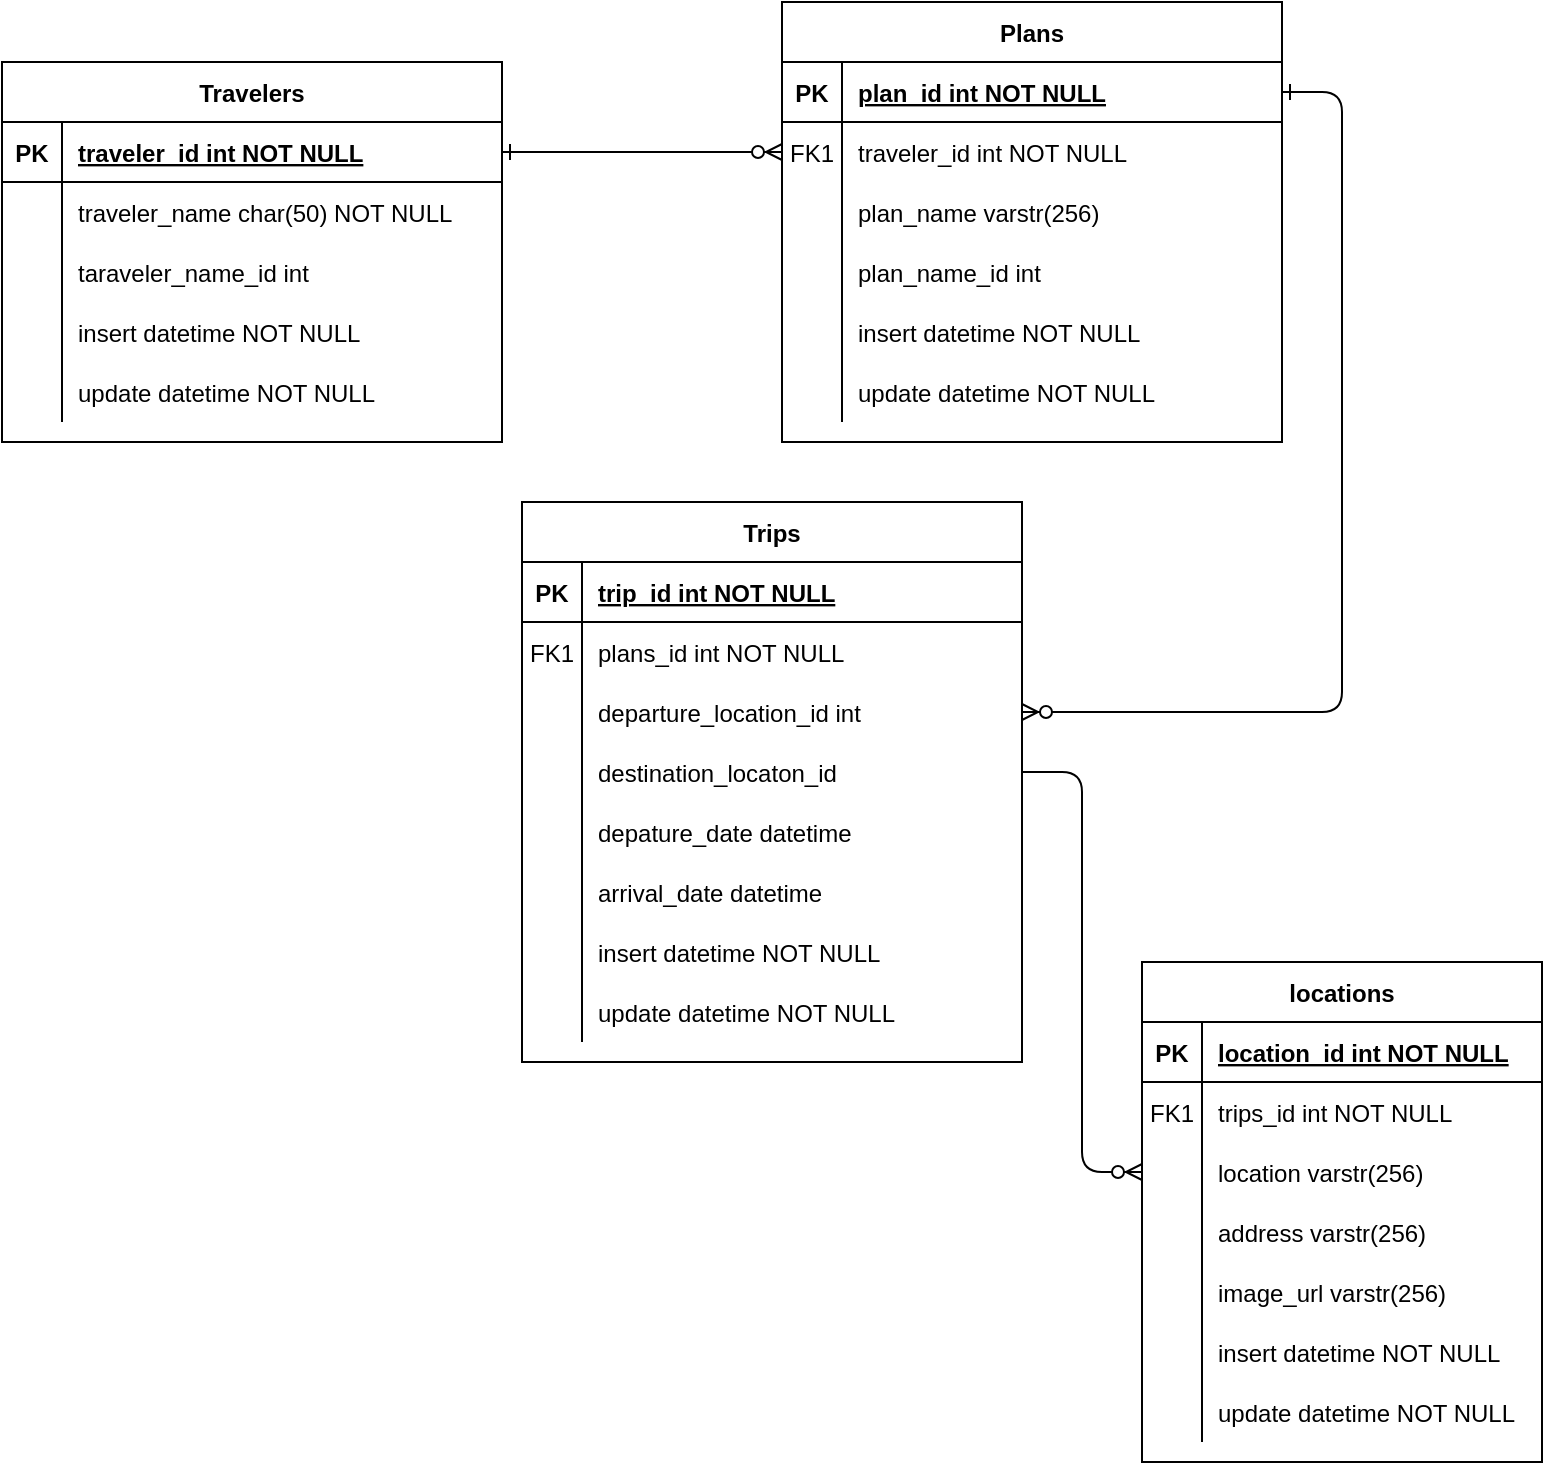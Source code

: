 <mxfile version="13.4.1" type="google"><diagram id="R2lEEEUBdFMjLlhIrx00" name="Page-1"><mxGraphModel dx="940" dy="652" grid="1" gridSize="10" guides="1" tooltips="1" connect="1" arrows="1" fold="1" page="1" pageScale="1" pageWidth="850" pageHeight="1100" math="0" shadow="0" extFonts="Permanent Marker^https://fonts.googleapis.com/css?family=Permanent+Marker"><root><mxCell id="0"/><mxCell id="1" parent="0"/><mxCell id="C-vyLk0tnHw3VtMMgP7b-1" value="" style="edgeStyle=entityRelationEdgeStyle;endArrow=ERzeroToMany;startArrow=ERone;endFill=1;startFill=0;" parent="1" source="C-vyLk0tnHw3VtMMgP7b-24" target="C-vyLk0tnHw3VtMMgP7b-6" edge="1"><mxGeometry width="100" height="100" relative="1" as="geometry"><mxPoint x="340" y="720" as="sourcePoint"/><mxPoint x="440" y="620" as="targetPoint"/></mxGeometry></mxCell><mxCell id="C-vyLk0tnHw3VtMMgP7b-12" value="" style="edgeStyle=entityRelationEdgeStyle;endArrow=ERzeroToMany;startArrow=ERone;endFill=1;startFill=0;" parent="1" source="C-vyLk0tnHw3VtMMgP7b-3" target="C-vyLk0tnHw3VtMMgP7b-17" edge="1"><mxGeometry width="100" height="100" relative="1" as="geometry"><mxPoint x="400" y="180" as="sourcePoint"/><mxPoint x="460" y="205" as="targetPoint"/></mxGeometry></mxCell><mxCell id="DpJ3JhVT5KA6zE6sPH7z-56" value="" style="edgeStyle=entityRelationEdgeStyle;fontSize=12;html=1;endArrow=ERzeroToMany;endFill=1;exitX=1;exitY=0.5;exitDx=0;exitDy=0;" edge="1" parent="1" source="DpJ3JhVT5KA6zE6sPH7z-19" target="DpJ3JhVT5KA6zE6sPH7z-44"><mxGeometry width="100" height="100" relative="1" as="geometry"><mxPoint x="780" y="390" as="sourcePoint"/><mxPoint x="210" y="530" as="targetPoint"/></mxGeometry></mxCell><mxCell id="C-vyLk0tnHw3VtMMgP7b-13" value="Trips" style="shape=table;startSize=30;container=1;collapsible=1;childLayout=tableLayout;fixedRows=1;rowLines=0;fontStyle=1;align=center;resizeLast=1;" parent="1" vertex="1"><mxGeometry x="320" y="340" width="250" height="280" as="geometry"><mxRectangle x="450" y="280" width="60" height="30" as="alternateBounds"/></mxGeometry></mxCell><mxCell id="C-vyLk0tnHw3VtMMgP7b-14" value="" style="shape=partialRectangle;collapsible=0;dropTarget=0;pointerEvents=0;fillColor=none;points=[[0,0.5],[1,0.5]];portConstraint=eastwest;top=0;left=0;right=0;bottom=1;" parent="C-vyLk0tnHw3VtMMgP7b-13" vertex="1"><mxGeometry y="30" width="250" height="30" as="geometry"/></mxCell><mxCell id="C-vyLk0tnHw3VtMMgP7b-15" value="PK" style="shape=partialRectangle;overflow=hidden;connectable=0;fillColor=none;top=0;left=0;bottom=0;right=0;fontStyle=1;" parent="C-vyLk0tnHw3VtMMgP7b-14" vertex="1"><mxGeometry width="30" height="30" as="geometry"/></mxCell><mxCell id="C-vyLk0tnHw3VtMMgP7b-16" value="trip_id int NOT NULL " style="shape=partialRectangle;overflow=hidden;connectable=0;fillColor=none;top=0;left=0;bottom=0;right=0;align=left;spacingLeft=6;fontStyle=5;" parent="C-vyLk0tnHw3VtMMgP7b-14" vertex="1"><mxGeometry x="30" width="220" height="30" as="geometry"/></mxCell><mxCell id="DpJ3JhVT5KA6zE6sPH7z-31" style="shape=partialRectangle;collapsible=0;dropTarget=0;pointerEvents=0;fillColor=none;points=[[0,0.5],[1,0.5]];portConstraint=eastwest;top=0;left=0;right=0;bottom=0;" vertex="1" parent="C-vyLk0tnHw3VtMMgP7b-13"><mxGeometry y="60" width="250" height="30" as="geometry"/></mxCell><mxCell id="DpJ3JhVT5KA6zE6sPH7z-32" value="FK1" style="shape=partialRectangle;overflow=hidden;connectable=0;fillColor=none;top=0;left=0;bottom=0;right=0;" vertex="1" parent="DpJ3JhVT5KA6zE6sPH7z-31"><mxGeometry width="30" height="30" as="geometry"/></mxCell><mxCell id="DpJ3JhVT5KA6zE6sPH7z-33" value="plans_id int NOT NULL" style="shape=partialRectangle;overflow=hidden;connectable=0;fillColor=none;top=0;left=0;bottom=0;right=0;align=left;spacingLeft=6;" vertex="1" parent="DpJ3JhVT5KA6zE6sPH7z-31"><mxGeometry x="30" width="220" height="30" as="geometry"/></mxCell><mxCell id="C-vyLk0tnHw3VtMMgP7b-17" value="" style="shape=partialRectangle;collapsible=0;dropTarget=0;pointerEvents=0;fillColor=none;points=[[0,0.5],[1,0.5]];portConstraint=eastwest;top=0;left=0;right=0;bottom=0;" parent="C-vyLk0tnHw3VtMMgP7b-13" vertex="1"><mxGeometry y="90" width="250" height="30" as="geometry"/></mxCell><mxCell id="C-vyLk0tnHw3VtMMgP7b-18" value="" style="shape=partialRectangle;overflow=hidden;connectable=0;fillColor=none;top=0;left=0;bottom=0;right=0;" parent="C-vyLk0tnHw3VtMMgP7b-17" vertex="1"><mxGeometry width="30" height="30" as="geometry"/></mxCell><mxCell id="C-vyLk0tnHw3VtMMgP7b-19" value="departure_location_id int" style="shape=partialRectangle;overflow=hidden;connectable=0;fillColor=none;top=0;left=0;bottom=0;right=0;align=left;spacingLeft=6;" parent="C-vyLk0tnHw3VtMMgP7b-17" vertex="1"><mxGeometry x="30" width="220" height="30" as="geometry"/></mxCell><mxCell id="DpJ3JhVT5KA6zE6sPH7z-19" style="shape=partialRectangle;collapsible=0;dropTarget=0;pointerEvents=0;fillColor=none;points=[[0,0.5],[1,0.5]];portConstraint=eastwest;top=0;left=0;right=0;bottom=0;" vertex="1" parent="C-vyLk0tnHw3VtMMgP7b-13"><mxGeometry y="120" width="250" height="30" as="geometry"/></mxCell><mxCell id="DpJ3JhVT5KA6zE6sPH7z-20" style="shape=partialRectangle;overflow=hidden;connectable=0;fillColor=none;top=0;left=0;bottom=0;right=0;" vertex="1" parent="DpJ3JhVT5KA6zE6sPH7z-19"><mxGeometry width="30" height="30" as="geometry"/></mxCell><mxCell id="DpJ3JhVT5KA6zE6sPH7z-21" value="destination_locaton_id" style="shape=partialRectangle;overflow=hidden;connectable=0;fillColor=none;top=0;left=0;bottom=0;right=0;align=left;spacingLeft=6;" vertex="1" parent="DpJ3JhVT5KA6zE6sPH7z-19"><mxGeometry x="30" width="220" height="30" as="geometry"/></mxCell><mxCell id="DpJ3JhVT5KA6zE6sPH7z-28" style="shape=partialRectangle;collapsible=0;dropTarget=0;pointerEvents=0;fillColor=none;points=[[0,0.5],[1,0.5]];portConstraint=eastwest;top=0;left=0;right=0;bottom=0;" vertex="1" parent="C-vyLk0tnHw3VtMMgP7b-13"><mxGeometry y="150" width="250" height="30" as="geometry"/></mxCell><mxCell id="DpJ3JhVT5KA6zE6sPH7z-29" style="shape=partialRectangle;overflow=hidden;connectable=0;fillColor=none;top=0;left=0;bottom=0;right=0;" vertex="1" parent="DpJ3JhVT5KA6zE6sPH7z-28"><mxGeometry width="30" height="30" as="geometry"/></mxCell><mxCell id="DpJ3JhVT5KA6zE6sPH7z-30" value="depature_date datetime" style="shape=partialRectangle;overflow=hidden;connectable=0;fillColor=none;top=0;left=0;bottom=0;right=0;align=left;spacingLeft=6;" vertex="1" parent="DpJ3JhVT5KA6zE6sPH7z-28"><mxGeometry x="30" width="220" height="30" as="geometry"/></mxCell><mxCell id="DpJ3JhVT5KA6zE6sPH7z-25" style="shape=partialRectangle;collapsible=0;dropTarget=0;pointerEvents=0;fillColor=none;points=[[0,0.5],[1,0.5]];portConstraint=eastwest;top=0;left=0;right=0;bottom=0;" vertex="1" parent="C-vyLk0tnHw3VtMMgP7b-13"><mxGeometry y="180" width="250" height="30" as="geometry"/></mxCell><mxCell id="DpJ3JhVT5KA6zE6sPH7z-26" style="shape=partialRectangle;overflow=hidden;connectable=0;fillColor=none;top=0;left=0;bottom=0;right=0;" vertex="1" parent="DpJ3JhVT5KA6zE6sPH7z-25"><mxGeometry width="30" height="30" as="geometry"/></mxCell><mxCell id="DpJ3JhVT5KA6zE6sPH7z-27" value="arrival_date datetime" style="shape=partialRectangle;overflow=hidden;connectable=0;fillColor=none;top=0;left=0;bottom=0;right=0;align=left;spacingLeft=6;" vertex="1" parent="DpJ3JhVT5KA6zE6sPH7z-25"><mxGeometry x="30" width="220" height="30" as="geometry"/></mxCell><mxCell id="C-vyLk0tnHw3VtMMgP7b-20" value="" style="shape=partialRectangle;collapsible=0;dropTarget=0;pointerEvents=0;fillColor=none;points=[[0,0.5],[1,0.5]];portConstraint=eastwest;top=0;left=0;right=0;bottom=0;" parent="C-vyLk0tnHw3VtMMgP7b-13" vertex="1"><mxGeometry y="210" width="250" height="30" as="geometry"/></mxCell><mxCell id="C-vyLk0tnHw3VtMMgP7b-21" value="" style="shape=partialRectangle;overflow=hidden;connectable=0;fillColor=none;top=0;left=0;bottom=0;right=0;" parent="C-vyLk0tnHw3VtMMgP7b-20" vertex="1"><mxGeometry width="30" height="30" as="geometry"/></mxCell><mxCell id="C-vyLk0tnHw3VtMMgP7b-22" value="insert datetime NOT NULL" style="shape=partialRectangle;overflow=hidden;connectable=0;fillColor=none;top=0;left=0;bottom=0;right=0;align=left;spacingLeft=6;" parent="C-vyLk0tnHw3VtMMgP7b-20" vertex="1"><mxGeometry x="30" width="220" height="30" as="geometry"/></mxCell><mxCell id="DpJ3JhVT5KA6zE6sPH7z-13" style="shape=partialRectangle;collapsible=0;dropTarget=0;pointerEvents=0;fillColor=none;points=[[0,0.5],[1,0.5]];portConstraint=eastwest;top=0;left=0;right=0;bottom=0;" vertex="1" parent="C-vyLk0tnHw3VtMMgP7b-13"><mxGeometry y="240" width="250" height="30" as="geometry"/></mxCell><mxCell id="DpJ3JhVT5KA6zE6sPH7z-14" style="shape=partialRectangle;overflow=hidden;connectable=0;fillColor=none;top=0;left=0;bottom=0;right=0;" vertex="1" parent="DpJ3JhVT5KA6zE6sPH7z-13"><mxGeometry width="30" height="30" as="geometry"/></mxCell><mxCell id="DpJ3JhVT5KA6zE6sPH7z-15" value="update datetime NOT NULL" style="shape=partialRectangle;overflow=hidden;connectable=0;fillColor=none;top=0;left=0;bottom=0;right=0;align=left;spacingLeft=6;" vertex="1" parent="DpJ3JhVT5KA6zE6sPH7z-13"><mxGeometry x="30" width="220" height="30" as="geometry"/></mxCell><mxCell id="DpJ3JhVT5KA6zE6sPH7z-37" value="locations" style="shape=table;startSize=30;container=1;collapsible=1;childLayout=tableLayout;fixedRows=1;rowLines=0;fontStyle=1;align=center;resizeLast=1;" vertex="1" parent="1"><mxGeometry x="630" y="570" width="200" height="250" as="geometry"/></mxCell><mxCell id="DpJ3JhVT5KA6zE6sPH7z-38" value="" style="shape=partialRectangle;collapsible=0;dropTarget=0;pointerEvents=0;fillColor=none;top=0;left=0;bottom=1;right=0;points=[[0,0.5],[1,0.5]];portConstraint=eastwest;" vertex="1" parent="DpJ3JhVT5KA6zE6sPH7z-37"><mxGeometry y="30" width="200" height="30" as="geometry"/></mxCell><mxCell id="DpJ3JhVT5KA6zE6sPH7z-39" value="PK" style="shape=partialRectangle;connectable=0;fillColor=none;top=0;left=0;bottom=0;right=0;fontStyle=1;overflow=hidden;" vertex="1" parent="DpJ3JhVT5KA6zE6sPH7z-38"><mxGeometry width="30" height="30" as="geometry"/></mxCell><mxCell id="DpJ3JhVT5KA6zE6sPH7z-40" value="location_id int NOT NULL" style="shape=partialRectangle;connectable=0;fillColor=none;top=0;left=0;bottom=0;right=0;align=left;spacingLeft=6;fontStyle=5;overflow=hidden;" vertex="1" parent="DpJ3JhVT5KA6zE6sPH7z-38"><mxGeometry x="30" width="170" height="30" as="geometry"/></mxCell><mxCell id="DpJ3JhVT5KA6zE6sPH7z-41" value="" style="shape=partialRectangle;collapsible=0;dropTarget=0;pointerEvents=0;fillColor=none;top=0;left=0;bottom=0;right=0;points=[[0,0.5],[1,0.5]];portConstraint=eastwest;" vertex="1" parent="DpJ3JhVT5KA6zE6sPH7z-37"><mxGeometry y="60" width="200" height="30" as="geometry"/></mxCell><mxCell id="DpJ3JhVT5KA6zE6sPH7z-42" value="FK1" style="shape=partialRectangle;connectable=0;fillColor=none;top=0;left=0;bottom=0;right=0;editable=1;overflow=hidden;" vertex="1" parent="DpJ3JhVT5KA6zE6sPH7z-41"><mxGeometry width="30" height="30" as="geometry"/></mxCell><mxCell id="DpJ3JhVT5KA6zE6sPH7z-43" value="trips_id int NOT NULL" style="shape=partialRectangle;connectable=0;fillColor=none;top=0;left=0;bottom=0;right=0;align=left;spacingLeft=6;overflow=hidden;" vertex="1" parent="DpJ3JhVT5KA6zE6sPH7z-41"><mxGeometry x="30" width="170" height="30" as="geometry"/></mxCell><mxCell id="DpJ3JhVT5KA6zE6sPH7z-44" value="" style="shape=partialRectangle;collapsible=0;dropTarget=0;pointerEvents=0;fillColor=none;top=0;left=0;bottom=0;right=0;points=[[0,0.5],[1,0.5]];portConstraint=eastwest;" vertex="1" parent="DpJ3JhVT5KA6zE6sPH7z-37"><mxGeometry y="90" width="200" height="30" as="geometry"/></mxCell><mxCell id="DpJ3JhVT5KA6zE6sPH7z-45" value="" style="shape=partialRectangle;connectable=0;fillColor=none;top=0;left=0;bottom=0;right=0;editable=1;overflow=hidden;" vertex="1" parent="DpJ3JhVT5KA6zE6sPH7z-44"><mxGeometry width="30" height="30" as="geometry"/></mxCell><mxCell id="DpJ3JhVT5KA6zE6sPH7z-46" value="location varstr(256)" style="shape=partialRectangle;connectable=0;fillColor=none;top=0;left=0;bottom=0;right=0;align=left;spacingLeft=6;overflow=hidden;" vertex="1" parent="DpJ3JhVT5KA6zE6sPH7z-44"><mxGeometry x="30" width="170" height="30" as="geometry"/></mxCell><mxCell id="DpJ3JhVT5KA6zE6sPH7z-47" value="" style="shape=partialRectangle;collapsible=0;dropTarget=0;pointerEvents=0;fillColor=none;top=0;left=0;bottom=0;right=0;points=[[0,0.5],[1,0.5]];portConstraint=eastwest;" vertex="1" parent="DpJ3JhVT5KA6zE6sPH7z-37"><mxGeometry y="120" width="200" height="30" as="geometry"/></mxCell><mxCell id="DpJ3JhVT5KA6zE6sPH7z-48" value="" style="shape=partialRectangle;connectable=0;fillColor=none;top=0;left=0;bottom=0;right=0;editable=1;overflow=hidden;" vertex="1" parent="DpJ3JhVT5KA6zE6sPH7z-47"><mxGeometry width="30" height="30" as="geometry"/></mxCell><mxCell id="DpJ3JhVT5KA6zE6sPH7z-49" value="address varstr(256)" style="shape=partialRectangle;connectable=0;fillColor=none;top=0;left=0;bottom=0;right=0;align=left;spacingLeft=6;overflow=hidden;" vertex="1" parent="DpJ3JhVT5KA6zE6sPH7z-47"><mxGeometry x="30" width="170" height="30" as="geometry"/></mxCell><mxCell id="DpJ3JhVT5KA6zE6sPH7z-58" style="shape=partialRectangle;collapsible=0;dropTarget=0;pointerEvents=0;fillColor=none;top=0;left=0;bottom=0;right=0;points=[[0,0.5],[1,0.5]];portConstraint=eastwest;" vertex="1" parent="DpJ3JhVT5KA6zE6sPH7z-37"><mxGeometry y="150" width="200" height="30" as="geometry"/></mxCell><mxCell id="DpJ3JhVT5KA6zE6sPH7z-59" style="shape=partialRectangle;connectable=0;fillColor=none;top=0;left=0;bottom=0;right=0;editable=1;overflow=hidden;" vertex="1" parent="DpJ3JhVT5KA6zE6sPH7z-58"><mxGeometry width="30" height="30" as="geometry"/></mxCell><mxCell id="DpJ3JhVT5KA6zE6sPH7z-60" value="image_url varstr(256)" style="shape=partialRectangle;connectable=0;fillColor=none;top=0;left=0;bottom=0;right=0;align=left;spacingLeft=6;overflow=hidden;" vertex="1" parent="DpJ3JhVT5KA6zE6sPH7z-58"><mxGeometry x="30" width="170" height="30" as="geometry"/></mxCell><mxCell id="DpJ3JhVT5KA6zE6sPH7z-73" style="shape=partialRectangle;collapsible=0;dropTarget=0;pointerEvents=0;fillColor=none;top=0;left=0;bottom=0;right=0;points=[[0,0.5],[1,0.5]];portConstraint=eastwest;" vertex="1" parent="DpJ3JhVT5KA6zE6sPH7z-37"><mxGeometry y="180" width="200" height="30" as="geometry"/></mxCell><mxCell id="DpJ3JhVT5KA6zE6sPH7z-74" style="shape=partialRectangle;connectable=0;fillColor=none;top=0;left=0;bottom=0;right=0;editable=1;overflow=hidden;" vertex="1" parent="DpJ3JhVT5KA6zE6sPH7z-73"><mxGeometry width="30" height="30" as="geometry"/></mxCell><mxCell id="DpJ3JhVT5KA6zE6sPH7z-75" value="insert datetime NOT NULL" style="shape=partialRectangle;connectable=0;fillColor=none;top=0;left=0;bottom=0;right=0;align=left;spacingLeft=6;overflow=hidden;" vertex="1" parent="DpJ3JhVT5KA6zE6sPH7z-73"><mxGeometry x="30" width="170" height="30" as="geometry"/></mxCell><mxCell id="DpJ3JhVT5KA6zE6sPH7z-70" style="shape=partialRectangle;collapsible=0;dropTarget=0;pointerEvents=0;fillColor=none;top=0;left=0;bottom=0;right=0;points=[[0,0.5],[1,0.5]];portConstraint=eastwest;" vertex="1" parent="DpJ3JhVT5KA6zE6sPH7z-37"><mxGeometry y="210" width="200" height="30" as="geometry"/></mxCell><mxCell id="DpJ3JhVT5KA6zE6sPH7z-71" style="shape=partialRectangle;connectable=0;fillColor=none;top=0;left=0;bottom=0;right=0;editable=1;overflow=hidden;" vertex="1" parent="DpJ3JhVT5KA6zE6sPH7z-70"><mxGeometry width="30" height="30" as="geometry"/></mxCell><mxCell id="DpJ3JhVT5KA6zE6sPH7z-72" value="update datetime NOT NULL" style="shape=partialRectangle;connectable=0;fillColor=none;top=0;left=0;bottom=0;right=0;align=left;spacingLeft=6;overflow=hidden;" vertex="1" parent="DpJ3JhVT5KA6zE6sPH7z-70"><mxGeometry x="30" width="170" height="30" as="geometry"/></mxCell><mxCell id="C-vyLk0tnHw3VtMMgP7b-2" value="Plans" style="shape=table;startSize=30;container=1;collapsible=1;childLayout=tableLayout;fixedRows=1;rowLines=0;fontStyle=1;align=center;resizeLast=1;" parent="1" vertex="1"><mxGeometry x="450" y="90" width="250" height="220" as="geometry"/></mxCell><mxCell id="C-vyLk0tnHw3VtMMgP7b-3" value="" style="shape=partialRectangle;collapsible=0;dropTarget=0;pointerEvents=0;fillColor=none;points=[[0,0.5],[1,0.5]];portConstraint=eastwest;top=0;left=0;right=0;bottom=1;" parent="C-vyLk0tnHw3VtMMgP7b-2" vertex="1"><mxGeometry y="30" width="250" height="30" as="geometry"/></mxCell><mxCell id="C-vyLk0tnHw3VtMMgP7b-4" value="PK" style="shape=partialRectangle;overflow=hidden;connectable=0;fillColor=none;top=0;left=0;bottom=0;right=0;fontStyle=1;" parent="C-vyLk0tnHw3VtMMgP7b-3" vertex="1"><mxGeometry width="30" height="30" as="geometry"/></mxCell><mxCell id="C-vyLk0tnHw3VtMMgP7b-5" value="plan_id int NOT NULL " style="shape=partialRectangle;overflow=hidden;connectable=0;fillColor=none;top=0;left=0;bottom=0;right=0;align=left;spacingLeft=6;fontStyle=5;" parent="C-vyLk0tnHw3VtMMgP7b-3" vertex="1"><mxGeometry x="30" width="220" height="30" as="geometry"/></mxCell><mxCell id="C-vyLk0tnHw3VtMMgP7b-6" value="" style="shape=partialRectangle;collapsible=0;dropTarget=0;pointerEvents=0;fillColor=none;points=[[0,0.5],[1,0.5]];portConstraint=eastwest;top=0;left=0;right=0;bottom=0;" parent="C-vyLk0tnHw3VtMMgP7b-2" vertex="1"><mxGeometry y="60" width="250" height="30" as="geometry"/></mxCell><mxCell id="C-vyLk0tnHw3VtMMgP7b-7" value="FK1" style="shape=partialRectangle;overflow=hidden;connectable=0;fillColor=none;top=0;left=0;bottom=0;right=0;" parent="C-vyLk0tnHw3VtMMgP7b-6" vertex="1"><mxGeometry width="30" height="30" as="geometry"/></mxCell><mxCell id="C-vyLk0tnHw3VtMMgP7b-8" value="traveler_id int NOT NULL" style="shape=partialRectangle;overflow=hidden;connectable=0;fillColor=none;top=0;left=0;bottom=0;right=0;align=left;spacingLeft=6;" parent="C-vyLk0tnHw3VtMMgP7b-6" vertex="1"><mxGeometry x="30" width="220" height="30" as="geometry"/></mxCell><mxCell id="DpJ3JhVT5KA6zE6sPH7z-34" style="shape=partialRectangle;collapsible=0;dropTarget=0;pointerEvents=0;fillColor=none;points=[[0,0.5],[1,0.5]];portConstraint=eastwest;top=0;left=0;right=0;bottom=0;" vertex="1" parent="C-vyLk0tnHw3VtMMgP7b-2"><mxGeometry y="90" width="250" height="30" as="geometry"/></mxCell><mxCell id="DpJ3JhVT5KA6zE6sPH7z-35" style="shape=partialRectangle;overflow=hidden;connectable=0;fillColor=none;top=0;left=0;bottom=0;right=0;" vertex="1" parent="DpJ3JhVT5KA6zE6sPH7z-34"><mxGeometry width="30" height="30" as="geometry"/></mxCell><mxCell id="DpJ3JhVT5KA6zE6sPH7z-36" value="plan_name varstr(256)" style="shape=partialRectangle;overflow=hidden;connectable=0;fillColor=none;top=0;left=0;bottom=0;right=0;align=left;spacingLeft=6;" vertex="1" parent="DpJ3JhVT5KA6zE6sPH7z-34"><mxGeometry x="30" width="220" height="30" as="geometry"/></mxCell><mxCell id="DpJ3JhVT5KA6zE6sPH7z-61" style="shape=partialRectangle;collapsible=0;dropTarget=0;pointerEvents=0;fillColor=none;points=[[0,0.5],[1,0.5]];portConstraint=eastwest;top=0;left=0;right=0;bottom=0;" vertex="1" parent="C-vyLk0tnHw3VtMMgP7b-2"><mxGeometry y="120" width="250" height="30" as="geometry"/></mxCell><mxCell id="DpJ3JhVT5KA6zE6sPH7z-62" style="shape=partialRectangle;overflow=hidden;connectable=0;fillColor=none;top=0;left=0;bottom=0;right=0;" vertex="1" parent="DpJ3JhVT5KA6zE6sPH7z-61"><mxGeometry width="30" height="30" as="geometry"/></mxCell><mxCell id="DpJ3JhVT5KA6zE6sPH7z-63" value="plan_name_id int" style="shape=partialRectangle;overflow=hidden;connectable=0;fillColor=none;top=0;left=0;bottom=0;right=0;align=left;spacingLeft=6;" vertex="1" parent="DpJ3JhVT5KA6zE6sPH7z-61"><mxGeometry x="30" width="220" height="30" as="geometry"/></mxCell><mxCell id="C-vyLk0tnHw3VtMMgP7b-9" value="" style="shape=partialRectangle;collapsible=0;dropTarget=0;pointerEvents=0;fillColor=none;points=[[0,0.5],[1,0.5]];portConstraint=eastwest;top=0;left=0;right=0;bottom=0;" parent="C-vyLk0tnHw3VtMMgP7b-2" vertex="1"><mxGeometry y="150" width="250" height="30" as="geometry"/></mxCell><mxCell id="C-vyLk0tnHw3VtMMgP7b-10" value="" style="shape=partialRectangle;overflow=hidden;connectable=0;fillColor=none;top=0;left=0;bottom=0;right=0;" parent="C-vyLk0tnHw3VtMMgP7b-9" vertex="1"><mxGeometry width="30" height="30" as="geometry"/></mxCell><mxCell id="C-vyLk0tnHw3VtMMgP7b-11" value="insert datetime NOT NULL" style="shape=partialRectangle;overflow=hidden;connectable=0;fillColor=none;top=0;left=0;bottom=0;right=0;align=left;spacingLeft=6;" parent="C-vyLk0tnHw3VtMMgP7b-9" vertex="1"><mxGeometry x="30" width="220" height="30" as="geometry"/></mxCell><mxCell id="DpJ3JhVT5KA6zE6sPH7z-16" style="shape=partialRectangle;collapsible=0;dropTarget=0;pointerEvents=0;fillColor=none;points=[[0,0.5],[1,0.5]];portConstraint=eastwest;top=0;left=0;right=0;bottom=0;" vertex="1" parent="C-vyLk0tnHw3VtMMgP7b-2"><mxGeometry y="180" width="250" height="30" as="geometry"/></mxCell><mxCell id="DpJ3JhVT5KA6zE6sPH7z-17" style="shape=partialRectangle;overflow=hidden;connectable=0;fillColor=none;top=0;left=0;bottom=0;right=0;" vertex="1" parent="DpJ3JhVT5KA6zE6sPH7z-16"><mxGeometry width="30" height="30" as="geometry"/></mxCell><mxCell id="DpJ3JhVT5KA6zE6sPH7z-18" value="update datetime NOT NULL" style="shape=partialRectangle;overflow=hidden;connectable=0;fillColor=none;top=0;left=0;bottom=0;right=0;align=left;spacingLeft=6;" vertex="1" parent="DpJ3JhVT5KA6zE6sPH7z-16"><mxGeometry x="30" width="220" height="30" as="geometry"/></mxCell><mxCell id="C-vyLk0tnHw3VtMMgP7b-23" value="Travelers" style="shape=table;startSize=30;container=1;collapsible=1;childLayout=tableLayout;fixedRows=1;rowLines=0;fontStyle=1;align=center;resizeLast=1;" parent="1" vertex="1"><mxGeometry x="60" y="120" width="250" height="190" as="geometry"/></mxCell><mxCell id="C-vyLk0tnHw3VtMMgP7b-24" value="" style="shape=partialRectangle;collapsible=0;dropTarget=0;pointerEvents=0;fillColor=none;points=[[0,0.5],[1,0.5]];portConstraint=eastwest;top=0;left=0;right=0;bottom=1;" parent="C-vyLk0tnHw3VtMMgP7b-23" vertex="1"><mxGeometry y="30" width="250" height="30" as="geometry"/></mxCell><mxCell id="C-vyLk0tnHw3VtMMgP7b-25" value="PK" style="shape=partialRectangle;overflow=hidden;connectable=0;fillColor=none;top=0;left=0;bottom=0;right=0;fontStyle=1;" parent="C-vyLk0tnHw3VtMMgP7b-24" vertex="1"><mxGeometry width="30" height="30" as="geometry"/></mxCell><mxCell id="C-vyLk0tnHw3VtMMgP7b-26" value="traveler_id int NOT NULL " style="shape=partialRectangle;overflow=hidden;connectable=0;fillColor=none;top=0;left=0;bottom=0;right=0;align=left;spacingLeft=6;fontStyle=5;" parent="C-vyLk0tnHw3VtMMgP7b-24" vertex="1"><mxGeometry x="30" width="220" height="30" as="geometry"/></mxCell><mxCell id="C-vyLk0tnHw3VtMMgP7b-27" value="" style="shape=partialRectangle;collapsible=0;dropTarget=0;pointerEvents=0;fillColor=none;points=[[0,0.5],[1,0.5]];portConstraint=eastwest;top=0;left=0;right=0;bottom=0;" parent="C-vyLk0tnHw3VtMMgP7b-23" vertex="1"><mxGeometry y="60" width="250" height="30" as="geometry"/></mxCell><mxCell id="C-vyLk0tnHw3VtMMgP7b-28" value="" style="shape=partialRectangle;overflow=hidden;connectable=0;fillColor=none;top=0;left=0;bottom=0;right=0;" parent="C-vyLk0tnHw3VtMMgP7b-27" vertex="1"><mxGeometry width="30" height="30" as="geometry"/></mxCell><mxCell id="C-vyLk0tnHw3VtMMgP7b-29" value="traveler_name char(50) NOT NULL" style="shape=partialRectangle;overflow=hidden;connectable=0;fillColor=none;top=0;left=0;bottom=0;right=0;align=left;spacingLeft=6;" parent="C-vyLk0tnHw3VtMMgP7b-27" vertex="1"><mxGeometry x="30" width="220" height="30" as="geometry"/></mxCell><mxCell id="DpJ3JhVT5KA6zE6sPH7z-76" style="shape=partialRectangle;collapsible=0;dropTarget=0;pointerEvents=0;fillColor=none;points=[[0,0.5],[1,0.5]];portConstraint=eastwest;top=0;left=0;right=0;bottom=0;" vertex="1" parent="C-vyLk0tnHw3VtMMgP7b-23"><mxGeometry y="90" width="250" height="30" as="geometry"/></mxCell><mxCell id="DpJ3JhVT5KA6zE6sPH7z-77" style="shape=partialRectangle;overflow=hidden;connectable=0;fillColor=none;top=0;left=0;bottom=0;right=0;" vertex="1" parent="DpJ3JhVT5KA6zE6sPH7z-76"><mxGeometry width="30" height="30" as="geometry"/></mxCell><mxCell id="DpJ3JhVT5KA6zE6sPH7z-78" value="taraveler_name_id int" style="shape=partialRectangle;overflow=hidden;connectable=0;fillColor=none;top=0;left=0;bottom=0;right=0;align=left;spacingLeft=6;" vertex="1" parent="DpJ3JhVT5KA6zE6sPH7z-76"><mxGeometry x="30" width="220" height="30" as="geometry"/></mxCell><mxCell id="DpJ3JhVT5KA6zE6sPH7z-67" style="shape=partialRectangle;collapsible=0;dropTarget=0;pointerEvents=0;fillColor=none;points=[[0,0.5],[1,0.5]];portConstraint=eastwest;top=0;left=0;right=0;bottom=0;" vertex="1" parent="C-vyLk0tnHw3VtMMgP7b-23"><mxGeometry y="120" width="250" height="30" as="geometry"/></mxCell><mxCell id="DpJ3JhVT5KA6zE6sPH7z-68" style="shape=partialRectangle;overflow=hidden;connectable=0;fillColor=none;top=0;left=0;bottom=0;right=0;" vertex="1" parent="DpJ3JhVT5KA6zE6sPH7z-67"><mxGeometry width="30" height="30" as="geometry"/></mxCell><mxCell id="DpJ3JhVT5KA6zE6sPH7z-69" value="insert datetime NOT NULL" style="shape=partialRectangle;overflow=hidden;connectable=0;fillColor=none;top=0;left=0;bottom=0;right=0;align=left;spacingLeft=6;" vertex="1" parent="DpJ3JhVT5KA6zE6sPH7z-67"><mxGeometry x="30" width="220" height="30" as="geometry"/></mxCell><mxCell id="DpJ3JhVT5KA6zE6sPH7z-64" style="shape=partialRectangle;collapsible=0;dropTarget=0;pointerEvents=0;fillColor=none;points=[[0,0.5],[1,0.5]];portConstraint=eastwest;top=0;left=0;right=0;bottom=0;" vertex="1" parent="C-vyLk0tnHw3VtMMgP7b-23"><mxGeometry y="150" width="250" height="30" as="geometry"/></mxCell><mxCell id="DpJ3JhVT5KA6zE6sPH7z-65" style="shape=partialRectangle;overflow=hidden;connectable=0;fillColor=none;top=0;left=0;bottom=0;right=0;" vertex="1" parent="DpJ3JhVT5KA6zE6sPH7z-64"><mxGeometry width="30" height="30" as="geometry"/></mxCell><mxCell id="DpJ3JhVT5KA6zE6sPH7z-66" value="update datetime NOT NULL" style="shape=partialRectangle;overflow=hidden;connectable=0;fillColor=none;top=0;left=0;bottom=0;right=0;align=left;spacingLeft=6;" vertex="1" parent="DpJ3JhVT5KA6zE6sPH7z-64"><mxGeometry x="30" width="220" height="30" as="geometry"/></mxCell></root></mxGraphModel></diagram></mxfile>